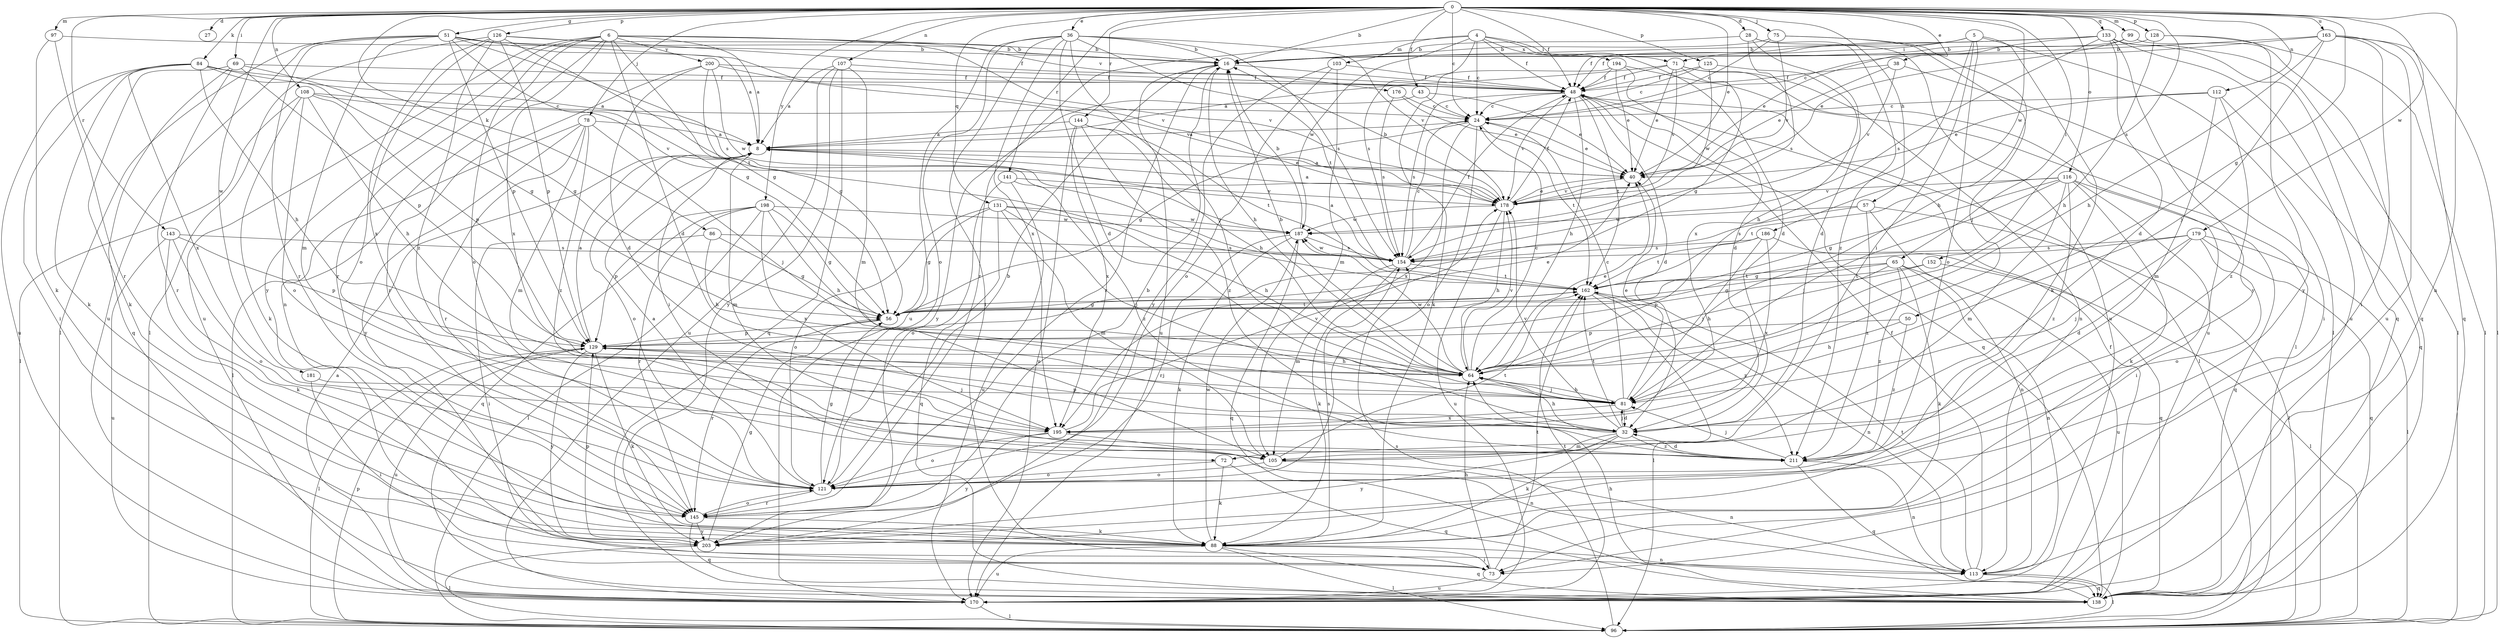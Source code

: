 strict digraph  {
0;
4;
5;
6;
8;
16;
24;
27;
28;
32;
36;
38;
40;
43;
48;
50;
51;
56;
57;
64;
65;
69;
71;
72;
73;
75;
78;
81;
84;
86;
88;
96;
97;
99;
103;
105;
107;
108;
112;
113;
116;
121;
125;
126;
128;
129;
131;
133;
138;
141;
143;
144;
145;
152;
154;
162;
163;
170;
176;
178;
179;
181;
186;
187;
194;
195;
198;
200;
203;
211;
0 -> 16  [label=b];
0 -> 24  [label=c];
0 -> 27  [label=d];
0 -> 28  [label=d];
0 -> 36  [label=e];
0 -> 38  [label=e];
0 -> 40  [label=e];
0 -> 43  [label=f];
0 -> 48  [label=f];
0 -> 50  [label=g];
0 -> 51  [label=g];
0 -> 57  [label=h];
0 -> 65  [label=i];
0 -> 69  [label=i];
0 -> 75  [label=j];
0 -> 78  [label=j];
0 -> 84  [label=k];
0 -> 86  [label=k];
0 -> 97  [label=m];
0 -> 99  [label=m];
0 -> 107  [label=n];
0 -> 108  [label=n];
0 -> 112  [label=n];
0 -> 113  [label=n];
0 -> 116  [label=o];
0 -> 125  [label=p];
0 -> 126  [label=p];
0 -> 128  [label=p];
0 -> 131  [label=q];
0 -> 133  [label=q];
0 -> 141  [label=r];
0 -> 143  [label=r];
0 -> 144  [label=r];
0 -> 152  [label=s];
0 -> 163  [label=u];
0 -> 179  [label=w];
0 -> 181  [label=w];
0 -> 186  [label=w];
0 -> 198  [label=y];
4 -> 24  [label=c];
4 -> 32  [label=d];
4 -> 48  [label=f];
4 -> 71  [label=i];
4 -> 103  [label=m];
4 -> 145  [label=r];
4 -> 154  [label=s];
4 -> 187  [label=w];
4 -> 194  [label=x];
5 -> 48  [label=f];
5 -> 71  [label=i];
5 -> 72  [label=i];
5 -> 88  [label=k];
5 -> 96  [label=l];
5 -> 121  [label=o];
5 -> 195  [label=x];
6 -> 8  [label=a];
6 -> 16  [label=b];
6 -> 32  [label=d];
6 -> 56  [label=g];
6 -> 113  [label=n];
6 -> 121  [label=o];
6 -> 145  [label=r];
6 -> 170  [label=u];
6 -> 176  [label=v];
6 -> 178  [label=v];
6 -> 195  [label=x];
6 -> 200  [label=y];
6 -> 203  [label=y];
8 -> 40  [label=e];
8 -> 72  [label=i];
8 -> 105  [label=m];
8 -> 121  [label=o];
16 -> 48  [label=f];
16 -> 64  [label=h];
16 -> 145  [label=r];
16 -> 170  [label=u];
24 -> 8  [label=a];
24 -> 40  [label=e];
24 -> 56  [label=g];
24 -> 121  [label=o];
24 -> 162  [label=t];
24 -> 195  [label=x];
28 -> 16  [label=b];
28 -> 32  [label=d];
28 -> 154  [label=s];
28 -> 170  [label=u];
28 -> 211  [label=z];
32 -> 64  [label=h];
32 -> 81  [label=j];
32 -> 88  [label=k];
32 -> 105  [label=m];
32 -> 129  [label=p];
32 -> 162  [label=t];
32 -> 178  [label=v];
32 -> 203  [label=y];
32 -> 211  [label=z];
36 -> 16  [label=b];
36 -> 32  [label=d];
36 -> 73  [label=i];
36 -> 81  [label=j];
36 -> 121  [label=o];
36 -> 154  [label=s];
36 -> 162  [label=t];
36 -> 170  [label=u];
36 -> 178  [label=v];
36 -> 195  [label=x];
38 -> 40  [label=e];
38 -> 48  [label=f];
38 -> 73  [label=i];
38 -> 178  [label=v];
40 -> 8  [label=a];
40 -> 178  [label=v];
43 -> 24  [label=c];
43 -> 40  [label=e];
43 -> 203  [label=y];
48 -> 24  [label=c];
48 -> 32  [label=d];
48 -> 64  [label=h];
48 -> 96  [label=l];
48 -> 138  [label=q];
48 -> 154  [label=s];
48 -> 162  [label=t];
48 -> 178  [label=v];
50 -> 64  [label=h];
50 -> 129  [label=p];
50 -> 211  [label=z];
51 -> 8  [label=a];
51 -> 16  [label=b];
51 -> 56  [label=g];
51 -> 96  [label=l];
51 -> 105  [label=m];
51 -> 129  [label=p];
51 -> 145  [label=r];
51 -> 154  [label=s];
51 -> 170  [label=u];
51 -> 178  [label=v];
56 -> 129  [label=p];
56 -> 145  [label=r];
56 -> 162  [label=t];
57 -> 96  [label=l];
57 -> 113  [label=n];
57 -> 154  [label=s];
57 -> 187  [label=w];
57 -> 211  [label=z];
64 -> 16  [label=b];
64 -> 24  [label=c];
64 -> 40  [label=e];
64 -> 81  [label=j];
64 -> 178  [label=v];
64 -> 187  [label=w];
65 -> 56  [label=g];
65 -> 64  [label=h];
65 -> 88  [label=k];
65 -> 113  [label=n];
65 -> 162  [label=t];
65 -> 170  [label=u];
65 -> 211  [label=z];
69 -> 48  [label=f];
69 -> 56  [label=g];
69 -> 88  [label=k];
69 -> 129  [label=p];
69 -> 138  [label=q];
69 -> 145  [label=r];
71 -> 8  [label=a];
71 -> 40  [label=e];
71 -> 48  [label=f];
71 -> 56  [label=g];
71 -> 113  [label=n];
71 -> 170  [label=u];
71 -> 178  [label=v];
72 -> 88  [label=k];
72 -> 121  [label=o];
72 -> 138  [label=q];
73 -> 64  [label=h];
73 -> 162  [label=t];
73 -> 170  [label=u];
75 -> 16  [label=b];
75 -> 24  [label=c];
75 -> 64  [label=h];
75 -> 81  [label=j];
75 -> 178  [label=v];
78 -> 8  [label=a];
78 -> 81  [label=j];
78 -> 96  [label=l];
78 -> 105  [label=m];
78 -> 145  [label=r];
78 -> 203  [label=y];
78 -> 211  [label=z];
81 -> 24  [label=c];
81 -> 32  [label=d];
81 -> 40  [label=e];
81 -> 64  [label=h];
81 -> 195  [label=x];
84 -> 8  [label=a];
84 -> 48  [label=f];
84 -> 56  [label=g];
84 -> 64  [label=h];
84 -> 73  [label=i];
84 -> 88  [label=k];
84 -> 170  [label=u];
84 -> 195  [label=x];
86 -> 56  [label=g];
86 -> 64  [label=h];
86 -> 73  [label=i];
86 -> 154  [label=s];
88 -> 73  [label=i];
88 -> 96  [label=l];
88 -> 113  [label=n];
88 -> 138  [label=q];
88 -> 154  [label=s];
88 -> 170  [label=u];
88 -> 187  [label=w];
96 -> 129  [label=p];
96 -> 154  [label=s];
97 -> 16  [label=b];
97 -> 88  [label=k];
97 -> 145  [label=r];
99 -> 16  [label=b];
99 -> 40  [label=e];
99 -> 138  [label=q];
103 -> 48  [label=f];
103 -> 105  [label=m];
103 -> 121  [label=o];
103 -> 203  [label=y];
105 -> 113  [label=n];
105 -> 121  [label=o];
105 -> 162  [label=t];
107 -> 8  [label=a];
107 -> 48  [label=f];
107 -> 105  [label=m];
107 -> 138  [label=q];
107 -> 170  [label=u];
107 -> 203  [label=y];
108 -> 24  [label=c];
108 -> 64  [label=h];
108 -> 88  [label=k];
108 -> 96  [label=l];
108 -> 121  [label=o];
108 -> 129  [label=p];
108 -> 178  [label=v];
112 -> 24  [label=c];
112 -> 40  [label=e];
112 -> 105  [label=m];
112 -> 138  [label=q];
112 -> 211  [label=z];
113 -> 48  [label=f];
113 -> 96  [label=l];
113 -> 138  [label=q];
113 -> 162  [label=t];
116 -> 56  [label=g];
116 -> 73  [label=i];
116 -> 81  [label=j];
116 -> 88  [label=k];
116 -> 105  [label=m];
116 -> 138  [label=q];
116 -> 162  [label=t];
116 -> 178  [label=v];
116 -> 211  [label=z];
121 -> 8  [label=a];
121 -> 16  [label=b];
121 -> 56  [label=g];
121 -> 145  [label=r];
125 -> 24  [label=c];
125 -> 48  [label=f];
125 -> 64  [label=h];
125 -> 187  [label=w];
126 -> 16  [label=b];
126 -> 48  [label=f];
126 -> 96  [label=l];
126 -> 121  [label=o];
126 -> 129  [label=p];
126 -> 162  [label=t];
126 -> 195  [label=x];
126 -> 211  [label=z];
128 -> 16  [label=b];
128 -> 64  [label=h];
128 -> 96  [label=l];
128 -> 203  [label=y];
129 -> 8  [label=a];
129 -> 40  [label=e];
129 -> 64  [label=h];
129 -> 81  [label=j];
129 -> 88  [label=k];
129 -> 96  [label=l];
129 -> 170  [label=u];
129 -> 203  [label=y];
131 -> 56  [label=g];
131 -> 64  [label=h];
131 -> 81  [label=j];
131 -> 105  [label=m];
131 -> 121  [label=o];
131 -> 138  [label=q];
131 -> 187  [label=w];
133 -> 16  [label=b];
133 -> 32  [label=d];
133 -> 40  [label=e];
133 -> 48  [label=f];
133 -> 96  [label=l];
133 -> 138  [label=q];
133 -> 154  [label=s];
133 -> 170  [label=u];
133 -> 203  [label=y];
138 -> 48  [label=f];
138 -> 64  [label=h];
141 -> 121  [label=o];
141 -> 170  [label=u];
141 -> 178  [label=v];
141 -> 211  [label=z];
143 -> 88  [label=k];
143 -> 121  [label=o];
143 -> 129  [label=p];
143 -> 154  [label=s];
143 -> 170  [label=u];
144 -> 8  [label=a];
144 -> 64  [label=h];
144 -> 162  [label=t];
144 -> 170  [label=u];
144 -> 195  [label=x];
144 -> 211  [label=z];
145 -> 16  [label=b];
145 -> 88  [label=k];
145 -> 121  [label=o];
145 -> 138  [label=q];
145 -> 203  [label=y];
152 -> 96  [label=l];
152 -> 129  [label=p];
152 -> 162  [label=t];
154 -> 8  [label=a];
154 -> 24  [label=c];
154 -> 48  [label=f];
154 -> 88  [label=k];
154 -> 105  [label=m];
154 -> 162  [label=t];
154 -> 187  [label=w];
162 -> 56  [label=g];
162 -> 96  [label=l];
162 -> 113  [label=n];
162 -> 211  [label=z];
163 -> 16  [label=b];
163 -> 24  [label=c];
163 -> 64  [label=h];
163 -> 73  [label=i];
163 -> 81  [label=j];
163 -> 96  [label=l];
163 -> 138  [label=q];
163 -> 170  [label=u];
170 -> 8  [label=a];
170 -> 96  [label=l];
170 -> 162  [label=t];
176 -> 24  [label=c];
176 -> 40  [label=e];
176 -> 154  [label=s];
178 -> 8  [label=a];
178 -> 16  [label=b];
178 -> 40  [label=e];
178 -> 48  [label=f];
178 -> 64  [label=h];
178 -> 170  [label=u];
178 -> 187  [label=w];
179 -> 32  [label=d];
179 -> 56  [label=g];
179 -> 81  [label=j];
179 -> 96  [label=l];
179 -> 121  [label=o];
179 -> 138  [label=q];
179 -> 154  [label=s];
181 -> 73  [label=i];
181 -> 81  [label=j];
186 -> 81  [label=j];
186 -> 138  [label=q];
186 -> 154  [label=s];
186 -> 162  [label=t];
186 -> 195  [label=x];
187 -> 16  [label=b];
187 -> 88  [label=k];
187 -> 138  [label=q];
187 -> 145  [label=r];
187 -> 154  [label=s];
194 -> 32  [label=d];
194 -> 40  [label=e];
194 -> 48  [label=f];
194 -> 88  [label=k];
194 -> 96  [label=l];
195 -> 113  [label=n];
195 -> 121  [label=o];
195 -> 178  [label=v];
195 -> 203  [label=y];
198 -> 56  [label=g];
198 -> 64  [label=h];
198 -> 96  [label=l];
198 -> 129  [label=p];
198 -> 138  [label=q];
198 -> 145  [label=r];
198 -> 187  [label=w];
198 -> 195  [label=x];
200 -> 32  [label=d];
200 -> 48  [label=f];
200 -> 56  [label=g];
200 -> 145  [label=r];
200 -> 178  [label=v];
200 -> 187  [label=w];
203 -> 56  [label=g];
203 -> 96  [label=l];
203 -> 129  [label=p];
211 -> 32  [label=d];
211 -> 81  [label=j];
211 -> 113  [label=n];
211 -> 138  [label=q];
}

